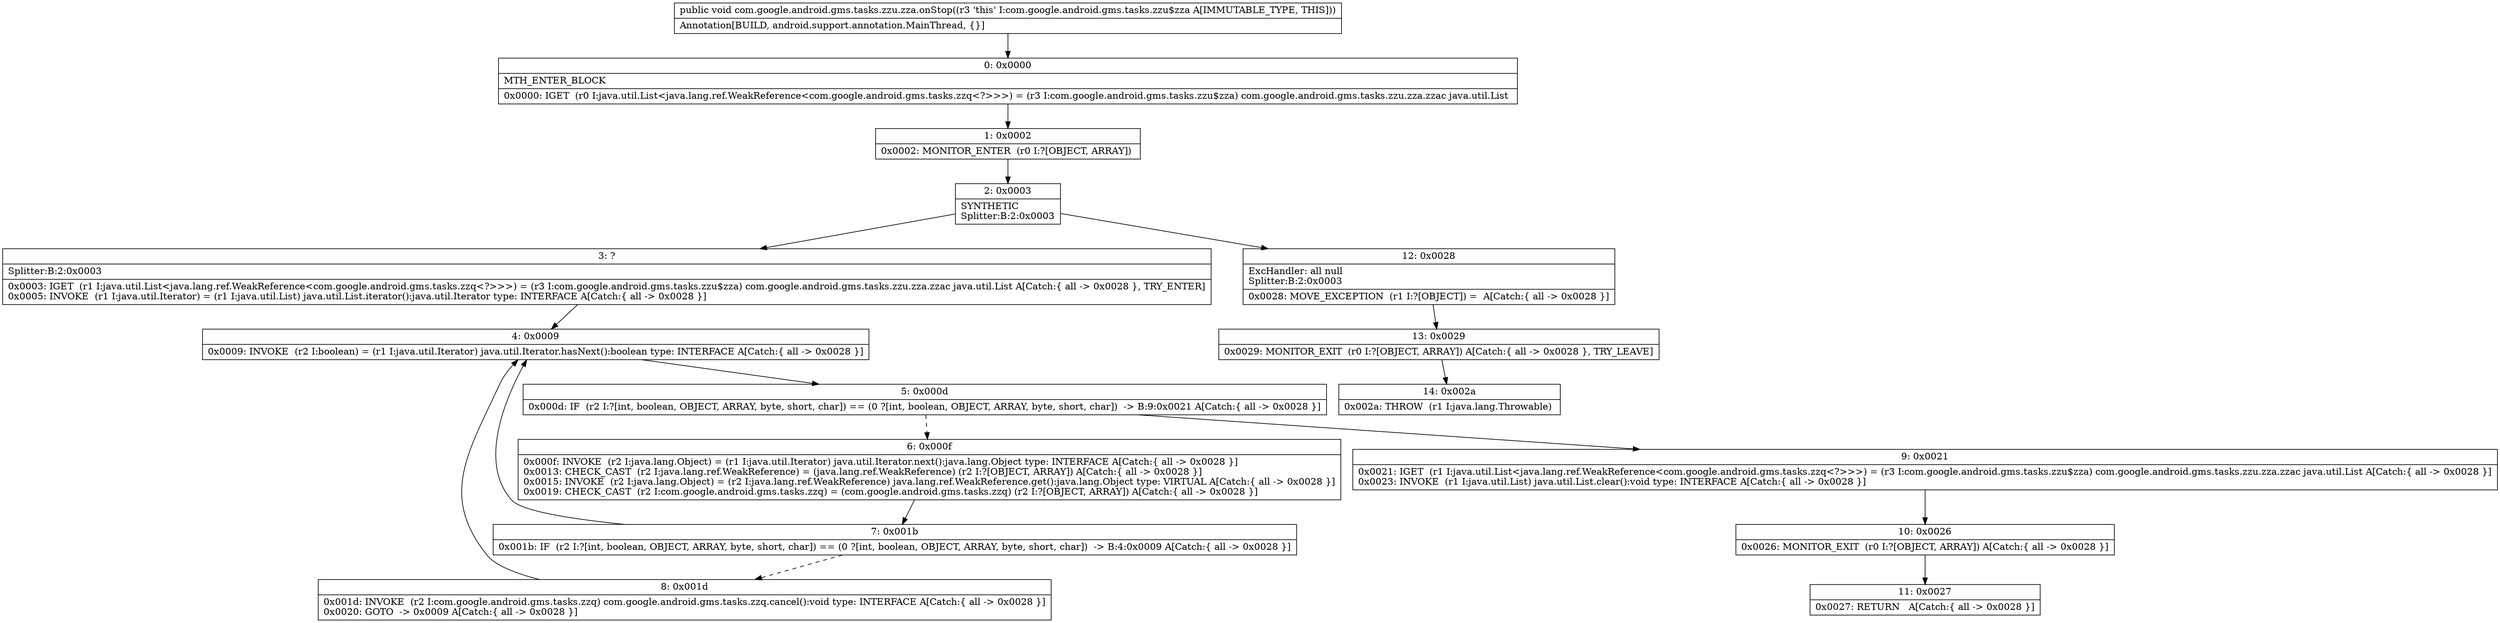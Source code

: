 digraph "CFG forcom.google.android.gms.tasks.zzu.zza.onStop()V" {
Node_0 [shape=record,label="{0\:\ 0x0000|MTH_ENTER_BLOCK\l|0x0000: IGET  (r0 I:java.util.List\<java.lang.ref.WeakReference\<com.google.android.gms.tasks.zzq\<?\>\>\>) = (r3 I:com.google.android.gms.tasks.zzu$zza) com.google.android.gms.tasks.zzu.zza.zzac java.util.List \l}"];
Node_1 [shape=record,label="{1\:\ 0x0002|0x0002: MONITOR_ENTER  (r0 I:?[OBJECT, ARRAY]) \l}"];
Node_2 [shape=record,label="{2\:\ 0x0003|SYNTHETIC\lSplitter:B:2:0x0003\l}"];
Node_3 [shape=record,label="{3\:\ ?|Splitter:B:2:0x0003\l|0x0003: IGET  (r1 I:java.util.List\<java.lang.ref.WeakReference\<com.google.android.gms.tasks.zzq\<?\>\>\>) = (r3 I:com.google.android.gms.tasks.zzu$zza) com.google.android.gms.tasks.zzu.zza.zzac java.util.List A[Catch:\{ all \-\> 0x0028 \}, TRY_ENTER]\l0x0005: INVOKE  (r1 I:java.util.Iterator) = (r1 I:java.util.List) java.util.List.iterator():java.util.Iterator type: INTERFACE A[Catch:\{ all \-\> 0x0028 \}]\l}"];
Node_4 [shape=record,label="{4\:\ 0x0009|0x0009: INVOKE  (r2 I:boolean) = (r1 I:java.util.Iterator) java.util.Iterator.hasNext():boolean type: INTERFACE A[Catch:\{ all \-\> 0x0028 \}]\l}"];
Node_5 [shape=record,label="{5\:\ 0x000d|0x000d: IF  (r2 I:?[int, boolean, OBJECT, ARRAY, byte, short, char]) == (0 ?[int, boolean, OBJECT, ARRAY, byte, short, char])  \-\> B:9:0x0021 A[Catch:\{ all \-\> 0x0028 \}]\l}"];
Node_6 [shape=record,label="{6\:\ 0x000f|0x000f: INVOKE  (r2 I:java.lang.Object) = (r1 I:java.util.Iterator) java.util.Iterator.next():java.lang.Object type: INTERFACE A[Catch:\{ all \-\> 0x0028 \}]\l0x0013: CHECK_CAST  (r2 I:java.lang.ref.WeakReference) = (java.lang.ref.WeakReference) (r2 I:?[OBJECT, ARRAY]) A[Catch:\{ all \-\> 0x0028 \}]\l0x0015: INVOKE  (r2 I:java.lang.Object) = (r2 I:java.lang.ref.WeakReference) java.lang.ref.WeakReference.get():java.lang.Object type: VIRTUAL A[Catch:\{ all \-\> 0x0028 \}]\l0x0019: CHECK_CAST  (r2 I:com.google.android.gms.tasks.zzq) = (com.google.android.gms.tasks.zzq) (r2 I:?[OBJECT, ARRAY]) A[Catch:\{ all \-\> 0x0028 \}]\l}"];
Node_7 [shape=record,label="{7\:\ 0x001b|0x001b: IF  (r2 I:?[int, boolean, OBJECT, ARRAY, byte, short, char]) == (0 ?[int, boolean, OBJECT, ARRAY, byte, short, char])  \-\> B:4:0x0009 A[Catch:\{ all \-\> 0x0028 \}]\l}"];
Node_8 [shape=record,label="{8\:\ 0x001d|0x001d: INVOKE  (r2 I:com.google.android.gms.tasks.zzq) com.google.android.gms.tasks.zzq.cancel():void type: INTERFACE A[Catch:\{ all \-\> 0x0028 \}]\l0x0020: GOTO  \-\> 0x0009 A[Catch:\{ all \-\> 0x0028 \}]\l}"];
Node_9 [shape=record,label="{9\:\ 0x0021|0x0021: IGET  (r1 I:java.util.List\<java.lang.ref.WeakReference\<com.google.android.gms.tasks.zzq\<?\>\>\>) = (r3 I:com.google.android.gms.tasks.zzu$zza) com.google.android.gms.tasks.zzu.zza.zzac java.util.List A[Catch:\{ all \-\> 0x0028 \}]\l0x0023: INVOKE  (r1 I:java.util.List) java.util.List.clear():void type: INTERFACE A[Catch:\{ all \-\> 0x0028 \}]\l}"];
Node_10 [shape=record,label="{10\:\ 0x0026|0x0026: MONITOR_EXIT  (r0 I:?[OBJECT, ARRAY]) A[Catch:\{ all \-\> 0x0028 \}]\l}"];
Node_11 [shape=record,label="{11\:\ 0x0027|0x0027: RETURN   A[Catch:\{ all \-\> 0x0028 \}]\l}"];
Node_12 [shape=record,label="{12\:\ 0x0028|ExcHandler: all null\lSplitter:B:2:0x0003\l|0x0028: MOVE_EXCEPTION  (r1 I:?[OBJECT]) =  A[Catch:\{ all \-\> 0x0028 \}]\l}"];
Node_13 [shape=record,label="{13\:\ 0x0029|0x0029: MONITOR_EXIT  (r0 I:?[OBJECT, ARRAY]) A[Catch:\{ all \-\> 0x0028 \}, TRY_LEAVE]\l}"];
Node_14 [shape=record,label="{14\:\ 0x002a|0x002a: THROW  (r1 I:java.lang.Throwable) \l}"];
MethodNode[shape=record,label="{public void com.google.android.gms.tasks.zzu.zza.onStop((r3 'this' I:com.google.android.gms.tasks.zzu$zza A[IMMUTABLE_TYPE, THIS]))  | Annotation[BUILD, android.support.annotation.MainThread, \{\}]\l}"];
MethodNode -> Node_0;
Node_0 -> Node_1;
Node_1 -> Node_2;
Node_2 -> Node_3;
Node_2 -> Node_12;
Node_3 -> Node_4;
Node_4 -> Node_5;
Node_5 -> Node_6[style=dashed];
Node_5 -> Node_9;
Node_6 -> Node_7;
Node_7 -> Node_4;
Node_7 -> Node_8[style=dashed];
Node_8 -> Node_4;
Node_9 -> Node_10;
Node_10 -> Node_11;
Node_12 -> Node_13;
Node_13 -> Node_14;
}

